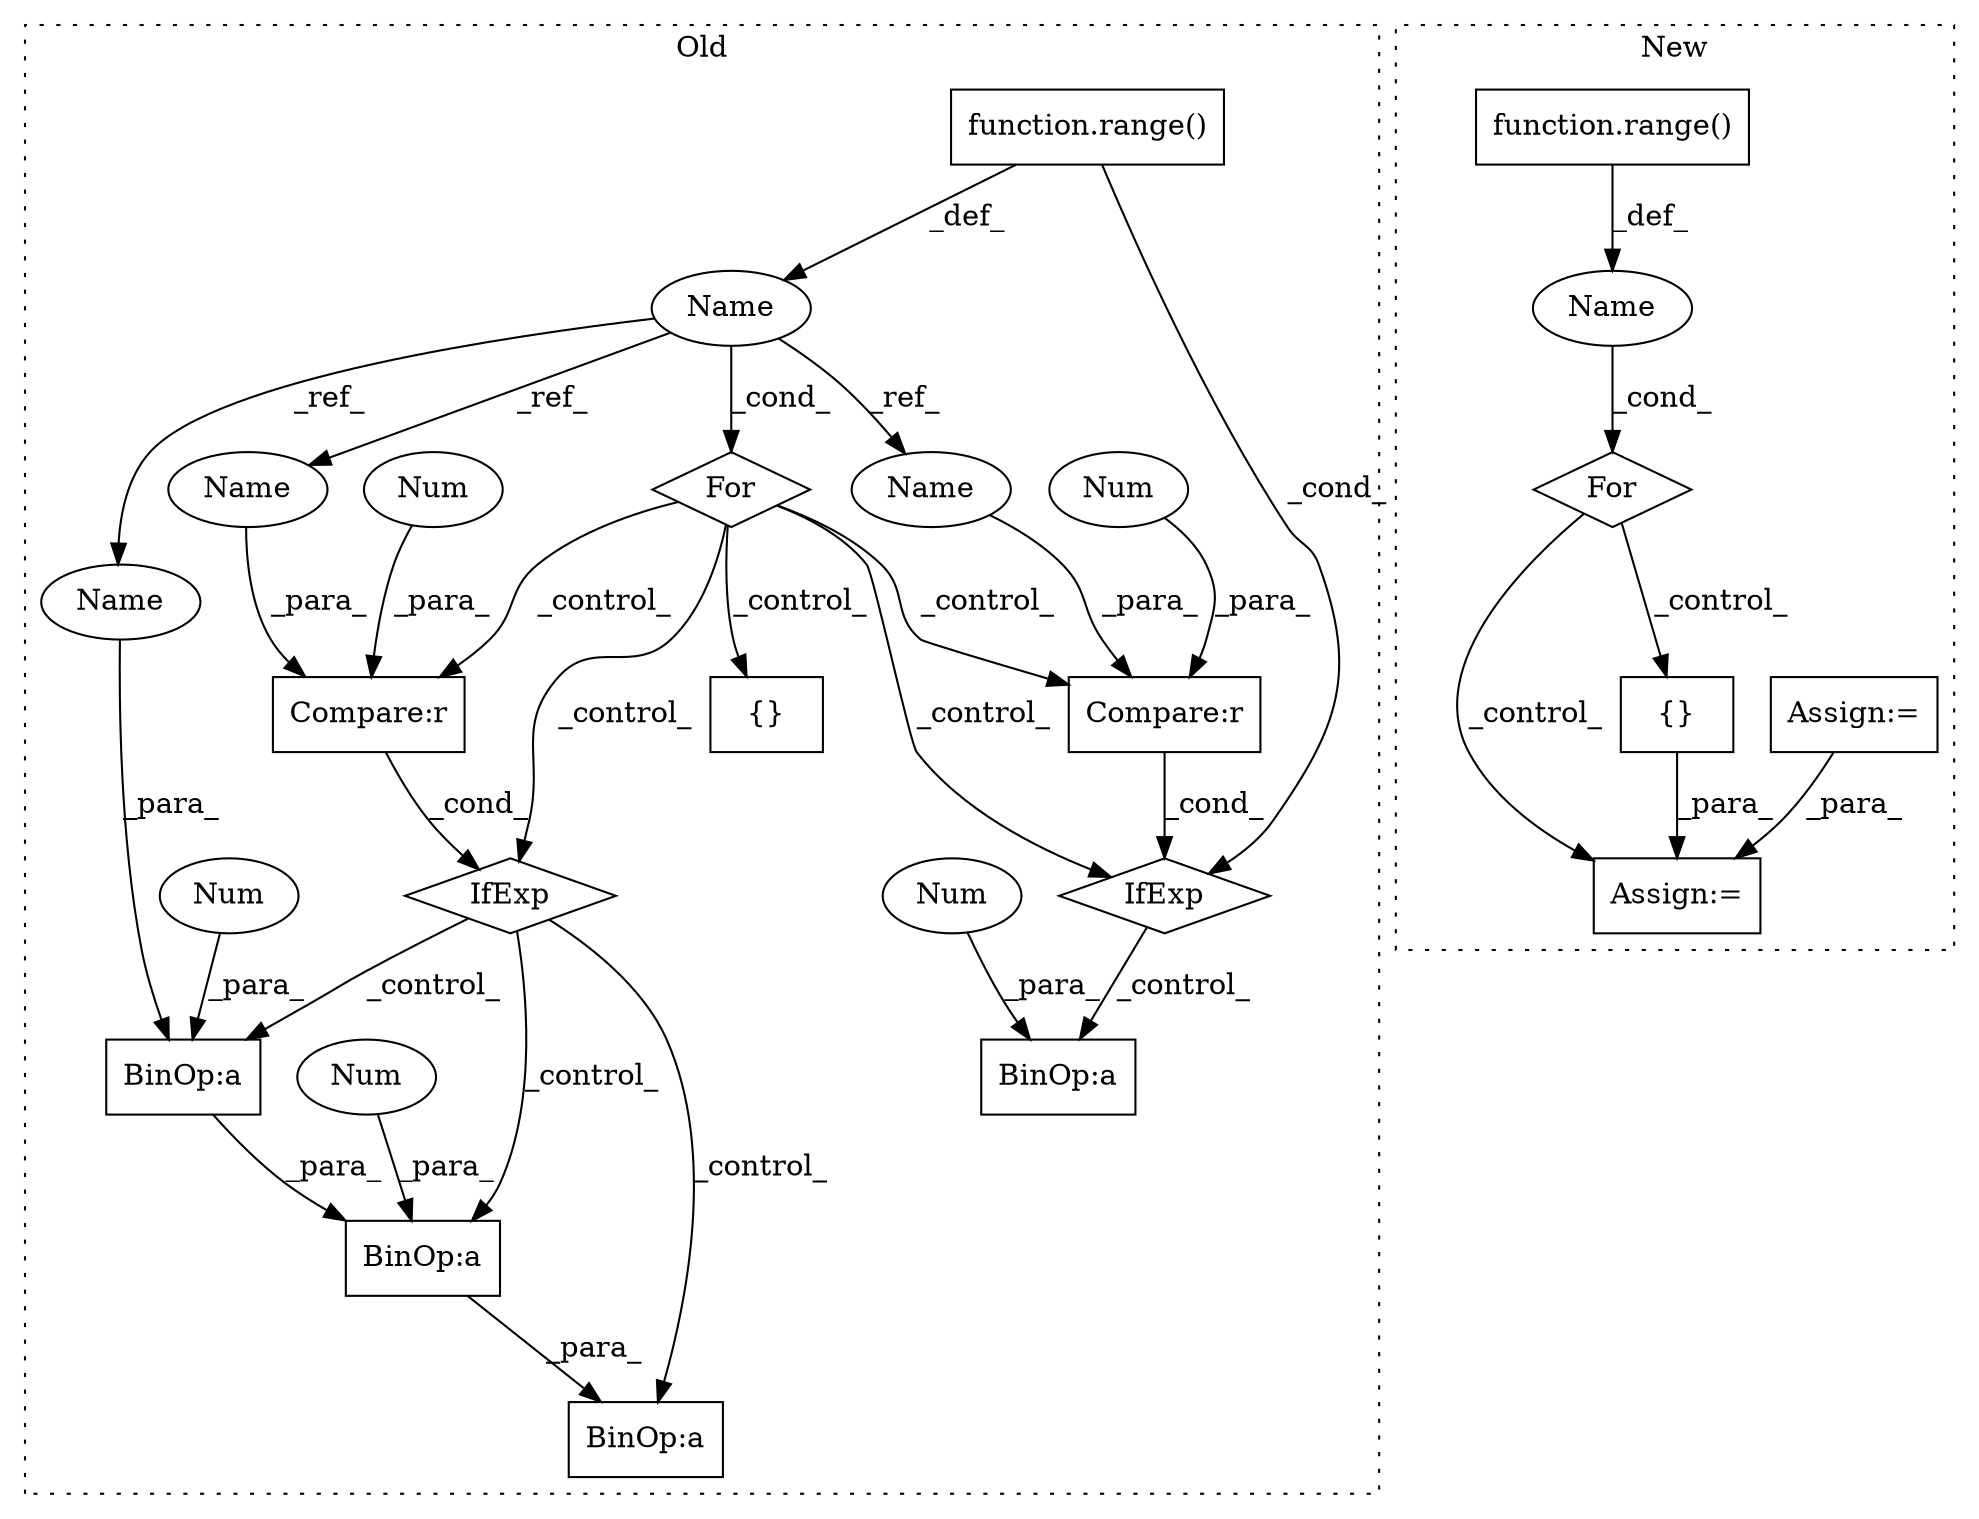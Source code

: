 digraph G {
subgraph cluster0 {
1 [label="IfExp" a="51" s="4885,4894" l="4,6" shape="diamond"];
3 [label="Compare:r" a="40" s="4889" l="5" shape="box"];
4 [label="Num" a="76" s="4893" l="1" shape="ellipse"];
10 [label="function.range()" a="75" s="4763,4809" l="6,1" shape="box"];
11 [label="{}" a="59" s="5004,5158" l="6,0" shape="box"];
12 [label="For" a="107" s="4754,4810" l="4,5" shape="diamond"];
13 [label="BinOp:a" a="82" s="4873" l="4" shape="box"];
14 [label="BinOp:a" a="82" s="4921" l="3" shape="box"];
15 [label="Num" a="76" s="4872" l="1" shape="ellipse"];
16 [label="BinOp:a" a="82" s="4868" l="3" shape="box"];
17 [label="Num" a="76" s="4920" l="1" shape="ellipse"];
18 [label="BinOp:a" a="82" s="4879" l="3" shape="box"];
19 [label="Num" a="76" s="4882" l="1" shape="ellipse"];
20 [label="Compare:r" a="40" s="4939" l="5" shape="box"];
21 [label="Num" a="76" s="4943" l="1" shape="ellipse"];
22 [label="IfExp" a="51" s="4935,4944" l="4,6" shape="diamond"];
23 [label="Name" a="87" s="4758" l="1" shape="ellipse"];
24 [label="Name" a="87" s="4878" l="1" shape="ellipse"];
25 [label="Name" a="87" s="4939" l="1" shape="ellipse"];
26 [label="Name" a="87" s="4889" l="1" shape="ellipse"];
label = "Old";
style="dotted";
}
subgraph cluster1 {
2 [label="For" a="107" s="3212,3238" l="4,5" shape="diamond"];
5 [label="Assign:=" a="68" s="3290" l="4" shape="box"];
6 [label="Name" a="87" s="3216" l="1" shape="ellipse"];
7 [label="Assign:=" a="68" s="3117" l="3" shape="box"];
8 [label="{}" a="59" s="3294,3335" l="1,0" shape="box"];
9 [label="function.range()" a="75" s="3221,3237" l="6,1" shape="box"];
label = "New";
style="dotted";
}
1 -> 13 [label="_control_"];
1 -> 16 [label="_control_"];
1 -> 18 [label="_control_"];
2 -> 8 [label="_control_"];
2 -> 5 [label="_control_"];
3 -> 1 [label="_cond_"];
4 -> 3 [label="_para_"];
6 -> 2 [label="_cond_"];
7 -> 5 [label="_para_"];
8 -> 5 [label="_para_"];
9 -> 6 [label="_def_"];
10 -> 22 [label="_cond_"];
10 -> 23 [label="_def_"];
12 -> 3 [label="_control_"];
12 -> 22 [label="_control_"];
12 -> 20 [label="_control_"];
12 -> 11 [label="_control_"];
12 -> 1 [label="_control_"];
13 -> 16 [label="_para_"];
15 -> 13 [label="_para_"];
17 -> 14 [label="_para_"];
18 -> 13 [label="_para_"];
19 -> 18 [label="_para_"];
20 -> 22 [label="_cond_"];
21 -> 20 [label="_para_"];
22 -> 14 [label="_control_"];
23 -> 26 [label="_ref_"];
23 -> 12 [label="_cond_"];
23 -> 24 [label="_ref_"];
23 -> 25 [label="_ref_"];
24 -> 18 [label="_para_"];
25 -> 20 [label="_para_"];
26 -> 3 [label="_para_"];
}